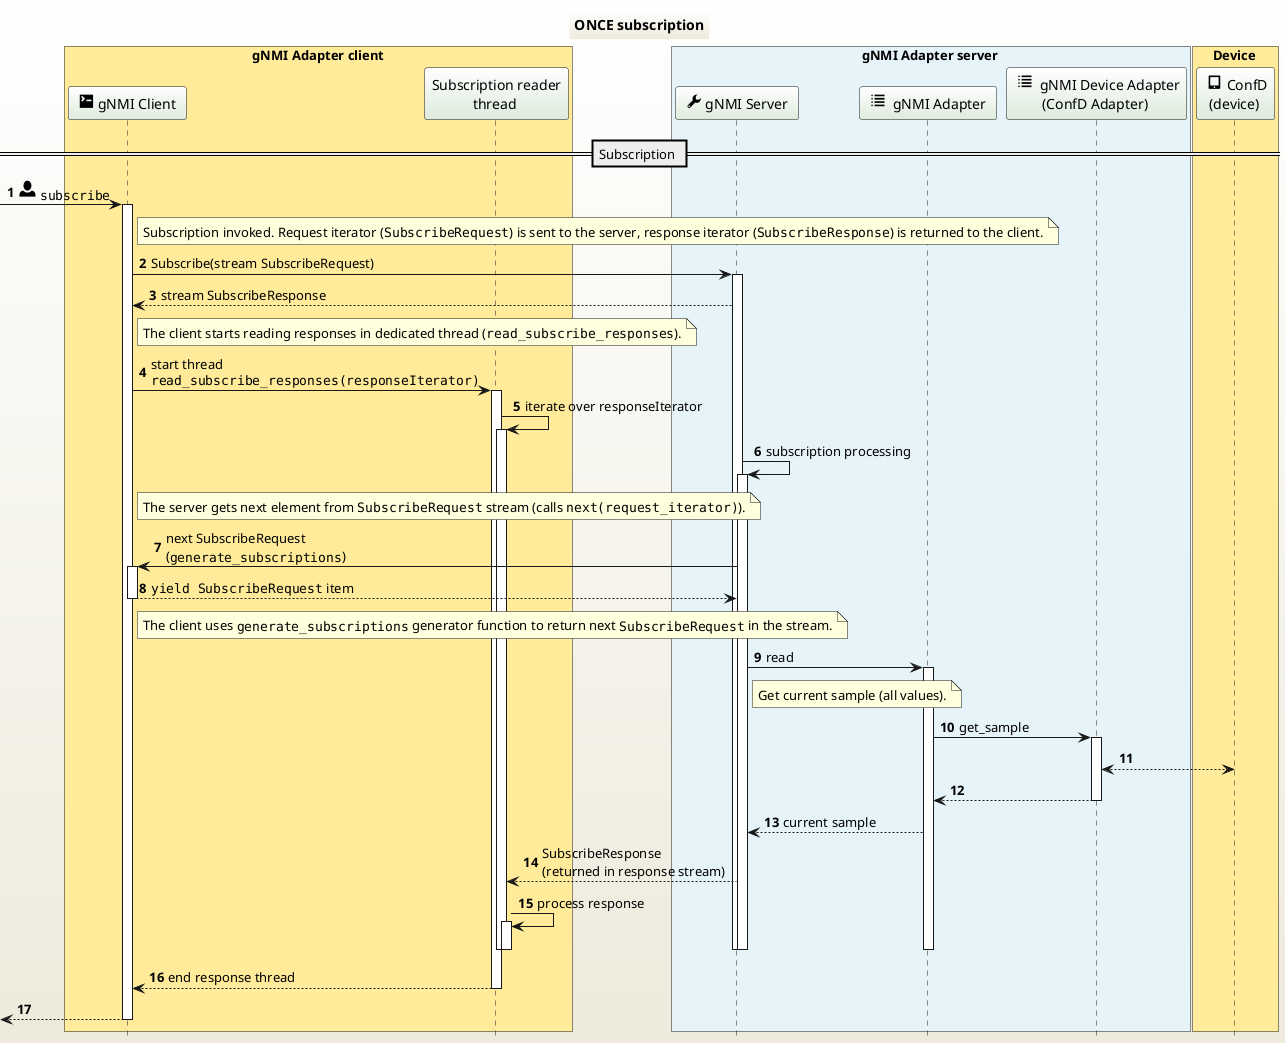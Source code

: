 @startuml
hide footbox
autonumber
title ONCE subscription
skinparam BackgroundColor #FFFFFF-#EEEBDC
skinparam SequenceParticipantBackgroundColor #FFFFFF-#DDEBDC
skinparam DatabaseBackgroundColor #FFFFFF-#DDEBDC
skinparam SequenceBoxFontStyle plain
skinparam SequenceGroupFontStyle plain
skinparam SequenceDividerFontStyle plain
box "    gNMI Adapter client    " #FFEB99
  participant client as " <size:20><&terminal></size> gNMI Client "
  participant sub_read as "Subscription reader\nthread "
end box
box "    gNMI Adapter server     " #E6F3F8
  participant server as " <size:20><&wrench></size> gNMI Server "
  participant adapter as " <size:20><&list></size>  gNMI Adapter "
  participant device_adapter as " <size:20><&list></size>  gNMI Device Adapter\n(ConfD Adapter) "
end box
box "    Device     " #FFEB99
  participant device as " <size:20><&tablet></size> ConfD\n(device) "
end box
== Subscription ==
[-> client : <size:24><&person></size> ""subscribe""
activate client
  note right of client : Subscription invoked. Request iterator (""SubscribeRequest"") is sent to the server, response iterator (""SubscribeResponse"") is returned to the client.
  client -> server : Subscribe(stream SubscribeRequest)
  activate server
  server --> client : stream SubscribeResponse
  note right of client : The client starts reading responses in dedicated thread (""read_subscribe_responses"").
  client -> sub_read : start thread\n""read_subscribe_responses(responseIterator)""
  activate sub_read
  sub_read -> sub_read : iterate over responseIterator
  activate sub_read
    server -> server : subscription processing
    activate server
      note right of client : The server gets next element from ""SubscribeRequest"" stream (calls ""next(request_iterator)"").
      server -> client : next SubscribeRequest\n(""generate_subscriptions"")
      activate client
      client --> server : ""yield SubscribeRequest"" item
      deactivate client
      note right of client : The client uses ""generate_subscriptions"" generator function to return next ""SubscribeRequest"" in the stream.
      server -> adapter : read
      activate adapter
        note right of server : Get current sample (all values).
        adapter -> device_adapter : get_sample
        activate device_adapter
          device_adapter <--> device
        device_adapter --> adapter
        deactivate device_adapter
      adapter --> server : current sample
      server --> sub_read : SubscribeResponse\n(returned in response stream)
        sub_read -> sub_read : process response
        activate sub_read
        deactivate sub_read
    deactivate server
  deactivate sub_read
  deactivate server
  deactivate adapter
  sub_read --> client : end response thread
  deactivate sub_read
[<-- client
deactivate client
@enduml